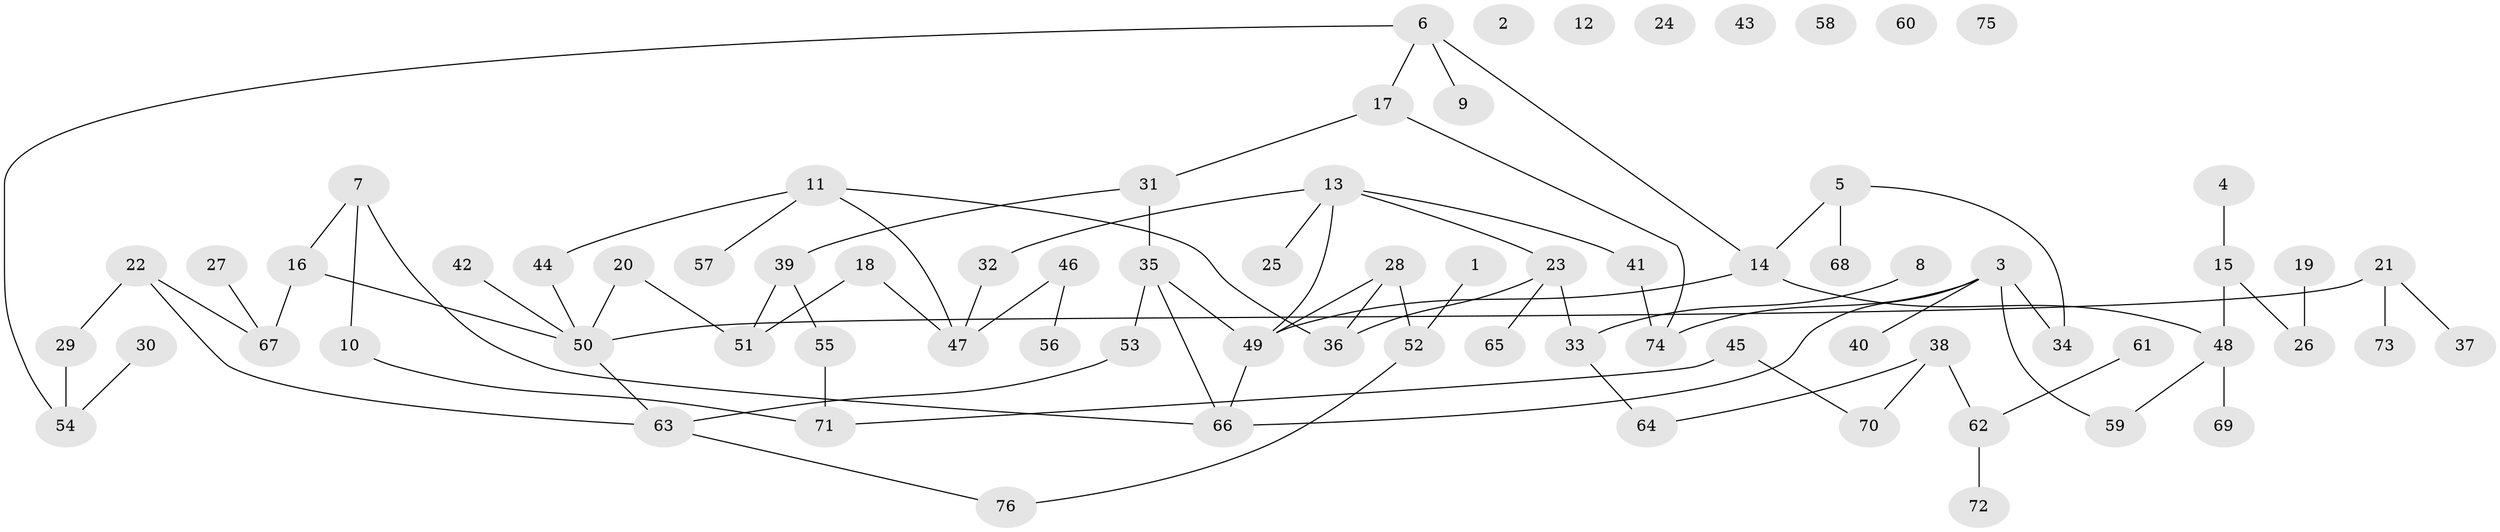 // coarse degree distribution, {1: 0.24528301886792453, 0: 0.1320754716981132, 6: 0.018867924528301886, 3: 0.20754716981132076, 4: 0.1320754716981132, 5: 0.03773584905660377, 2: 0.18867924528301888, 7: 0.03773584905660377}
// Generated by graph-tools (version 1.1) at 2025/23/03/03/25 07:23:25]
// undirected, 76 vertices, 85 edges
graph export_dot {
graph [start="1"]
  node [color=gray90,style=filled];
  1;
  2;
  3;
  4;
  5;
  6;
  7;
  8;
  9;
  10;
  11;
  12;
  13;
  14;
  15;
  16;
  17;
  18;
  19;
  20;
  21;
  22;
  23;
  24;
  25;
  26;
  27;
  28;
  29;
  30;
  31;
  32;
  33;
  34;
  35;
  36;
  37;
  38;
  39;
  40;
  41;
  42;
  43;
  44;
  45;
  46;
  47;
  48;
  49;
  50;
  51;
  52;
  53;
  54;
  55;
  56;
  57;
  58;
  59;
  60;
  61;
  62;
  63;
  64;
  65;
  66;
  67;
  68;
  69;
  70;
  71;
  72;
  73;
  74;
  75;
  76;
  1 -- 52;
  3 -- 34;
  3 -- 40;
  3 -- 59;
  3 -- 66;
  3 -- 74;
  4 -- 15;
  5 -- 14;
  5 -- 34;
  5 -- 68;
  6 -- 9;
  6 -- 14;
  6 -- 17;
  6 -- 54;
  7 -- 10;
  7 -- 16;
  7 -- 66;
  8 -- 33;
  10 -- 71;
  11 -- 36;
  11 -- 44;
  11 -- 47;
  11 -- 57;
  13 -- 23;
  13 -- 25;
  13 -- 32;
  13 -- 41;
  13 -- 49;
  14 -- 48;
  14 -- 49;
  15 -- 26;
  15 -- 48;
  16 -- 50;
  16 -- 67;
  17 -- 31;
  17 -- 74;
  18 -- 47;
  18 -- 51;
  19 -- 26;
  20 -- 50;
  20 -- 51;
  21 -- 37;
  21 -- 50;
  21 -- 73;
  22 -- 29;
  22 -- 63;
  22 -- 67;
  23 -- 33;
  23 -- 36;
  23 -- 65;
  27 -- 67;
  28 -- 36;
  28 -- 49;
  28 -- 52;
  29 -- 54;
  30 -- 54;
  31 -- 35;
  31 -- 39;
  32 -- 47;
  33 -- 64;
  35 -- 49;
  35 -- 53;
  35 -- 66;
  38 -- 62;
  38 -- 64;
  38 -- 70;
  39 -- 51;
  39 -- 55;
  41 -- 74;
  42 -- 50;
  44 -- 50;
  45 -- 70;
  45 -- 71;
  46 -- 47;
  46 -- 56;
  48 -- 59;
  48 -- 69;
  49 -- 66;
  50 -- 63;
  52 -- 76;
  53 -- 63;
  55 -- 71;
  61 -- 62;
  62 -- 72;
  63 -- 76;
}
